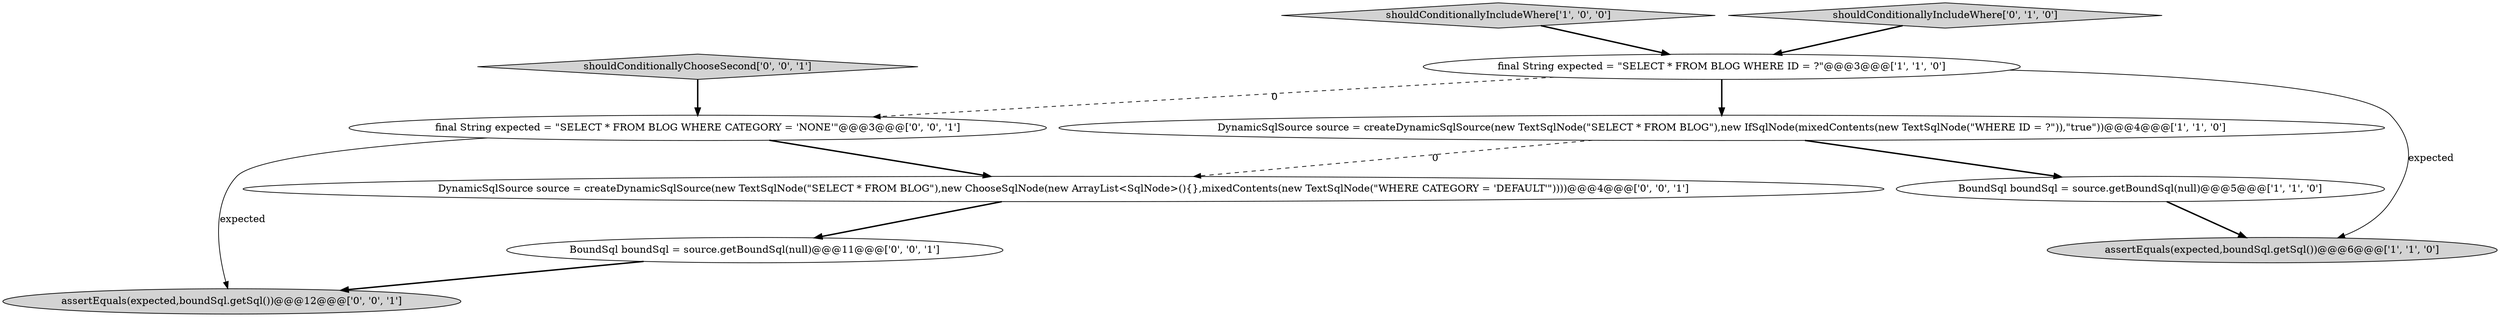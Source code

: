 digraph {
2 [style = filled, label = "assertEquals(expected,boundSql.getSql())@@@6@@@['1', '1', '0']", fillcolor = lightgray, shape = ellipse image = "AAA0AAABBB1BBB"];
6 [style = filled, label = "final String expected = \"SELECT * FROM BLOG WHERE CATEGORY = 'NONE'\"@@@3@@@['0', '0', '1']", fillcolor = white, shape = ellipse image = "AAA0AAABBB3BBB"];
8 [style = filled, label = "DynamicSqlSource source = createDynamicSqlSource(new TextSqlNode(\"SELECT * FROM BLOG\"),new ChooseSqlNode(new ArrayList<SqlNode>(){},mixedContents(new TextSqlNode(\"WHERE CATEGORY = 'DEFAULT'\"))))@@@4@@@['0', '0', '1']", fillcolor = white, shape = ellipse image = "AAA0AAABBB3BBB"];
1 [style = filled, label = "final String expected = \"SELECT * FROM BLOG WHERE ID = ?\"@@@3@@@['1', '1', '0']", fillcolor = white, shape = ellipse image = "AAA0AAABBB1BBB"];
4 [style = filled, label = "shouldConditionallyIncludeWhere['1', '0', '0']", fillcolor = lightgray, shape = diamond image = "AAA0AAABBB1BBB"];
9 [style = filled, label = "BoundSql boundSql = source.getBoundSql(null)@@@11@@@['0', '0', '1']", fillcolor = white, shape = ellipse image = "AAA0AAABBB3BBB"];
7 [style = filled, label = "assertEquals(expected,boundSql.getSql())@@@12@@@['0', '0', '1']", fillcolor = lightgray, shape = ellipse image = "AAA0AAABBB3BBB"];
10 [style = filled, label = "shouldConditionallyChooseSecond['0', '0', '1']", fillcolor = lightgray, shape = diamond image = "AAA0AAABBB3BBB"];
0 [style = filled, label = "BoundSql boundSql = source.getBoundSql(null)@@@5@@@['1', '1', '0']", fillcolor = white, shape = ellipse image = "AAA0AAABBB1BBB"];
5 [style = filled, label = "shouldConditionallyIncludeWhere['0', '1', '0']", fillcolor = lightgray, shape = diamond image = "AAA0AAABBB2BBB"];
3 [style = filled, label = "DynamicSqlSource source = createDynamicSqlSource(new TextSqlNode(\"SELECT * FROM BLOG\"),new IfSqlNode(mixedContents(new TextSqlNode(\"WHERE ID = ?\")),\"true\"))@@@4@@@['1', '1', '0']", fillcolor = white, shape = ellipse image = "AAA0AAABBB1BBB"];
1->3 [style = bold, label=""];
3->8 [style = dashed, label="0"];
5->1 [style = bold, label=""];
4->1 [style = bold, label=""];
9->7 [style = bold, label=""];
1->2 [style = solid, label="expected"];
10->6 [style = bold, label=""];
1->6 [style = dashed, label="0"];
3->0 [style = bold, label=""];
6->8 [style = bold, label=""];
0->2 [style = bold, label=""];
8->9 [style = bold, label=""];
6->7 [style = solid, label="expected"];
}
